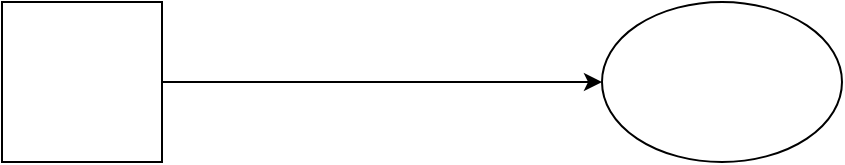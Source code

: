 <mxfile version="24.9.0">
  <diagram name="Page-1" id="b20Qhw7FhkVzX8Fbugi0">
    <mxGraphModel dx="1050" dy="557" grid="1" gridSize="10" guides="1" tooltips="1" connect="1" arrows="1" fold="1" page="1" pageScale="1" pageWidth="850" pageHeight="1100" math="0" shadow="0">
      <root>
        <mxCell id="0" />
        <mxCell id="1" parent="0" />
        <mxCell id="zaLyU4rWSKSFkI6rQXyk-5" style="edgeStyle=orthogonalEdgeStyle;rounded=0;orthogonalLoop=1;jettySize=auto;html=1;exitX=1;exitY=0.5;exitDx=0;exitDy=0;" edge="1" parent="1" source="zaLyU4rWSKSFkI6rQXyk-3" target="zaLyU4rWSKSFkI6rQXyk-4">
          <mxGeometry relative="1" as="geometry" />
        </mxCell>
        <mxCell id="zaLyU4rWSKSFkI6rQXyk-3" value="" style="whiteSpace=wrap;html=1;aspect=fixed;" vertex="1" parent="1">
          <mxGeometry x="190" y="430" width="80" height="80" as="geometry" />
        </mxCell>
        <mxCell id="zaLyU4rWSKSFkI6rQXyk-4" value="" style="ellipse;whiteSpace=wrap;html=1;" vertex="1" parent="1">
          <mxGeometry x="490" y="430" width="120" height="80" as="geometry" />
        </mxCell>
      </root>
    </mxGraphModel>
  </diagram>
</mxfile>
